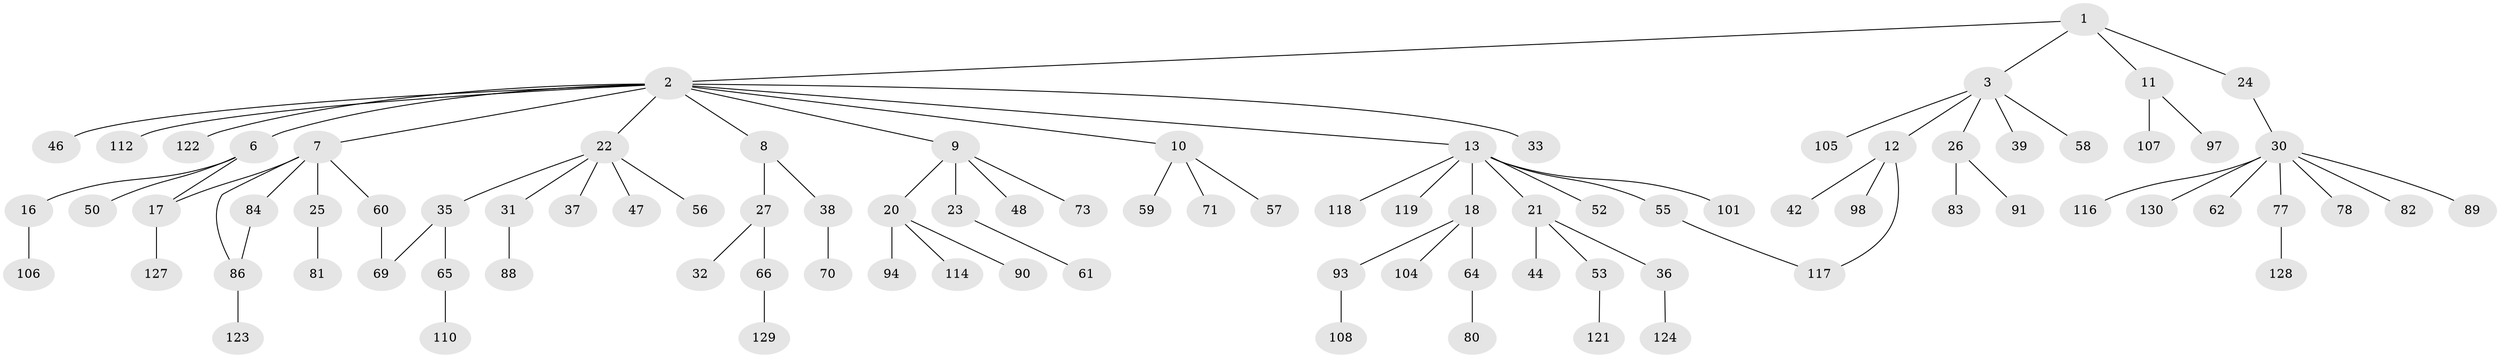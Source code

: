 // original degree distribution, {4: 0.06153846153846154, 7: 0.015384615384615385, 3: 0.13076923076923078, 5: 0.023076923076923078, 6: 0.015384615384615385, 2: 0.27692307692307694, 1: 0.46923076923076923, 9: 0.007692307692307693}
// Generated by graph-tools (version 1.1) at 2025/41/03/06/25 10:41:30]
// undirected, 91 vertices, 94 edges
graph export_dot {
graph [start="1"]
  node [color=gray90,style=filled];
  1;
  2 [super="+4"];
  3 [super="+5"];
  6 [super="+45"];
  7 [super="+54"];
  8;
  9 [super="+68"];
  10 [super="+15"];
  11 [super="+40"];
  12 [super="+14"];
  13 [super="+43"];
  16;
  17 [super="+100"];
  18 [super="+19"];
  20 [super="+72"];
  21;
  22 [super="+28"];
  23 [super="+76"];
  24 [super="+41"];
  25 [super="+29"];
  26 [super="+74"];
  27 [super="+34"];
  30 [super="+120"];
  31;
  32;
  33 [super="+125"];
  35 [super="+63"];
  36 [super="+126"];
  37;
  38 [super="+49"];
  39;
  42;
  44;
  46 [super="+67"];
  47 [super="+51"];
  48;
  50;
  52;
  53 [super="+85"];
  55 [super="+103"];
  56;
  57 [super="+92"];
  58;
  59;
  60 [super="+102"];
  61;
  62 [super="+96"];
  64 [super="+79"];
  65 [super="+75"];
  66;
  69;
  70;
  71;
  73;
  77 [super="+87"];
  78 [super="+111"];
  80;
  81;
  82 [super="+95"];
  83;
  84;
  86 [super="+109"];
  88;
  89;
  90;
  91 [super="+99"];
  93;
  94;
  97;
  98;
  101;
  104;
  105;
  106;
  107;
  108 [super="+115"];
  110 [super="+113"];
  112;
  114;
  116;
  117;
  118;
  119;
  121;
  122;
  123;
  124;
  127;
  128;
  129;
  130;
  1 -- 2;
  1 -- 3;
  1 -- 11;
  1 -- 24;
  2 -- 6;
  2 -- 7;
  2 -- 8;
  2 -- 22;
  2 -- 46;
  2 -- 112;
  2 -- 33;
  2 -- 122;
  2 -- 9;
  2 -- 10;
  2 -- 13;
  3 -- 26;
  3 -- 105;
  3 -- 58;
  3 -- 12;
  3 -- 39;
  6 -- 16;
  6 -- 17;
  6 -- 50;
  7 -- 25;
  7 -- 17;
  7 -- 84;
  7 -- 86;
  7 -- 60;
  8 -- 27;
  8 -- 38;
  9 -- 20;
  9 -- 23;
  9 -- 48;
  9 -- 73;
  10 -- 59;
  10 -- 57;
  10 -- 71;
  11 -- 97;
  11 -- 107;
  12 -- 42;
  12 -- 98;
  12 -- 117;
  13 -- 18;
  13 -- 21;
  13 -- 52;
  13 -- 101;
  13 -- 55;
  13 -- 118;
  13 -- 119;
  16 -- 106;
  17 -- 127;
  18 -- 64;
  18 -- 104;
  18 -- 93;
  20 -- 90;
  20 -- 94;
  20 -- 114;
  21 -- 36;
  21 -- 44;
  21 -- 53;
  22 -- 31;
  22 -- 35;
  22 -- 37;
  22 -- 47;
  22 -- 56;
  23 -- 61;
  24 -- 30;
  25 -- 81;
  26 -- 91;
  26 -- 83;
  27 -- 32;
  27 -- 66;
  30 -- 62;
  30 -- 77;
  30 -- 78;
  30 -- 82;
  30 -- 89;
  30 -- 116;
  30 -- 130;
  31 -- 88;
  35 -- 69;
  35 -- 65;
  36 -- 124;
  38 -- 70;
  53 -- 121;
  55 -- 117;
  60 -- 69;
  64 -- 80;
  65 -- 110;
  66 -- 129;
  77 -- 128;
  84 -- 86;
  86 -- 123;
  93 -- 108;
}
